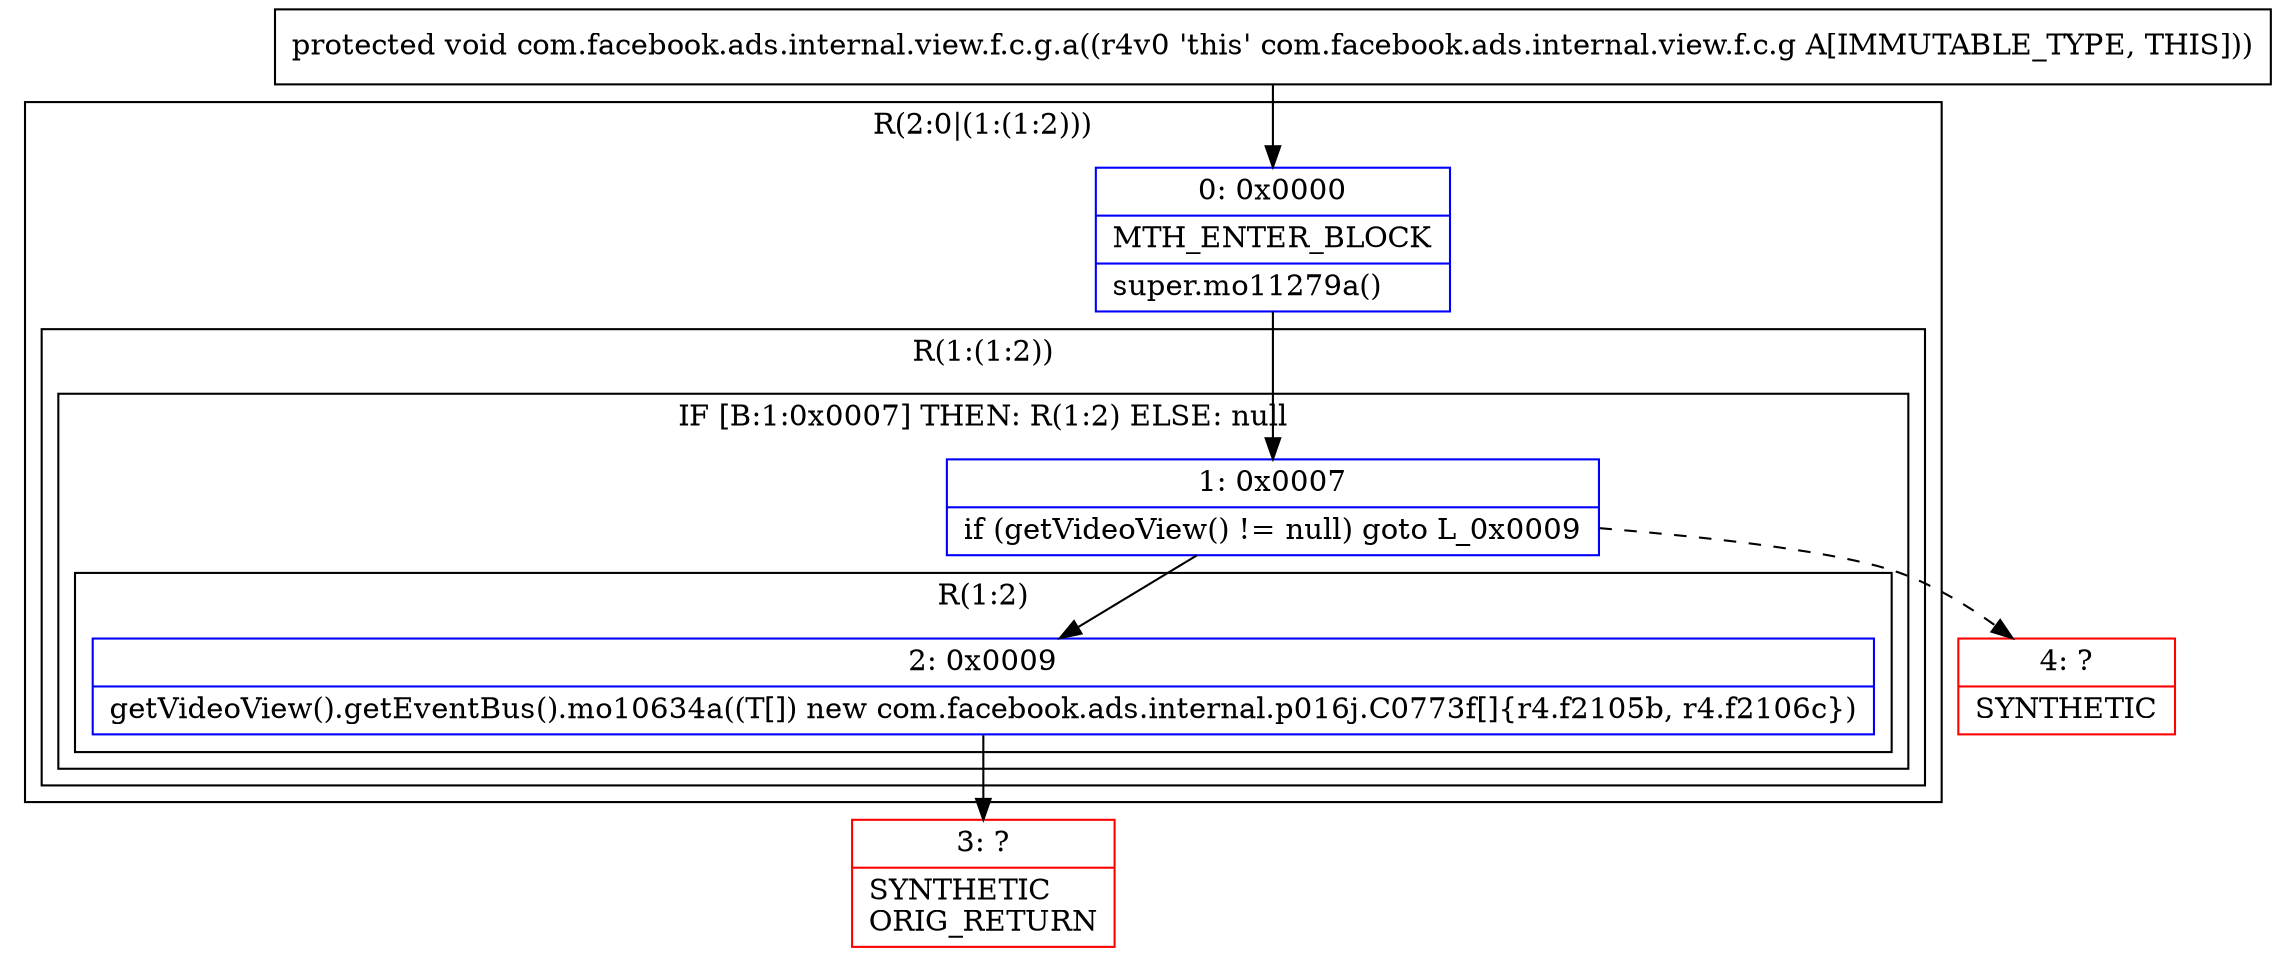 digraph "CFG forcom.facebook.ads.internal.view.f.c.g.a()V" {
subgraph cluster_Region_1219843103 {
label = "R(2:0|(1:(1:2)))";
node [shape=record,color=blue];
Node_0 [shape=record,label="{0\:\ 0x0000|MTH_ENTER_BLOCK\l|super.mo11279a()\l}"];
subgraph cluster_Region_1256359106 {
label = "R(1:(1:2))";
node [shape=record,color=blue];
subgraph cluster_IfRegion_477680299 {
label = "IF [B:1:0x0007] THEN: R(1:2) ELSE: null";
node [shape=record,color=blue];
Node_1 [shape=record,label="{1\:\ 0x0007|if (getVideoView() != null) goto L_0x0009\l}"];
subgraph cluster_Region_205457167 {
label = "R(1:2)";
node [shape=record,color=blue];
Node_2 [shape=record,label="{2\:\ 0x0009|getVideoView().getEventBus().mo10634a((T[]) new com.facebook.ads.internal.p016j.C0773f[]\{r4.f2105b, r4.f2106c\})\l}"];
}
}
}
}
Node_3 [shape=record,color=red,label="{3\:\ ?|SYNTHETIC\lORIG_RETURN\l}"];
Node_4 [shape=record,color=red,label="{4\:\ ?|SYNTHETIC\l}"];
MethodNode[shape=record,label="{protected void com.facebook.ads.internal.view.f.c.g.a((r4v0 'this' com.facebook.ads.internal.view.f.c.g A[IMMUTABLE_TYPE, THIS])) }"];
MethodNode -> Node_0;
Node_0 -> Node_1;
Node_1 -> Node_2;
Node_1 -> Node_4[style=dashed];
Node_2 -> Node_3;
}

